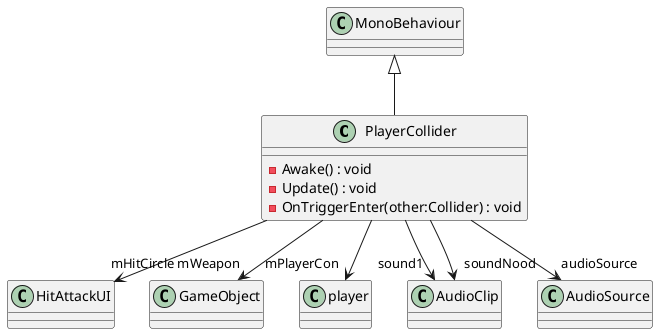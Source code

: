 @startuml
class PlayerCollider {
    - Awake() : void
    - Update() : void
    - OnTriggerEnter(other:Collider) : void
}
MonoBehaviour <|-- PlayerCollider
PlayerCollider --> "mHitCircle" HitAttackUI
PlayerCollider --> "mWeapon" GameObject
PlayerCollider --> "mPlayerCon" player
PlayerCollider --> "sound1" AudioClip
PlayerCollider --> "soundNood" AudioClip
PlayerCollider --> "audioSource" AudioSource
@enduml
